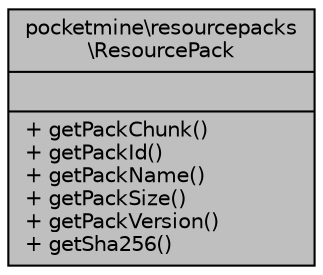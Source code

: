 digraph "pocketmine\resourcepacks\ResourcePack"
{
 // INTERACTIVE_SVG=YES
 // LATEX_PDF_SIZE
  edge [fontname="Helvetica",fontsize="10",labelfontname="Helvetica",labelfontsize="10"];
  node [fontname="Helvetica",fontsize="10",shape=record];
  Node1 [label="{pocketmine\\resourcepacks\l\\ResourcePack\n||+ getPackChunk()\l+ getPackId()\l+ getPackName()\l+ getPackSize()\l+ getPackVersion()\l+ getSha256()\l}",height=0.2,width=0.4,color="black", fillcolor="grey75", style="filled", fontcolor="black",tooltip=" "];
}
